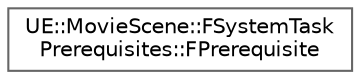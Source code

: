 digraph "Graphical Class Hierarchy"
{
 // INTERACTIVE_SVG=YES
 // LATEX_PDF_SIZE
  bgcolor="transparent";
  edge [fontname=Helvetica,fontsize=10,labelfontname=Helvetica,labelfontsize=10];
  node [fontname=Helvetica,fontsize=10,shape=box,height=0.2,width=0.4];
  rankdir="LR";
  Node0 [id="Node000000",label="UE::MovieScene::FSystemTask\lPrerequisites::FPrerequisite",height=0.2,width=0.4,color="grey40", fillcolor="white", style="filled",URL="$d1/ddb/structUE_1_1MovieScene_1_1FSystemTaskPrerequisites_1_1FPrerequisite.html",tooltip=" "];
}
